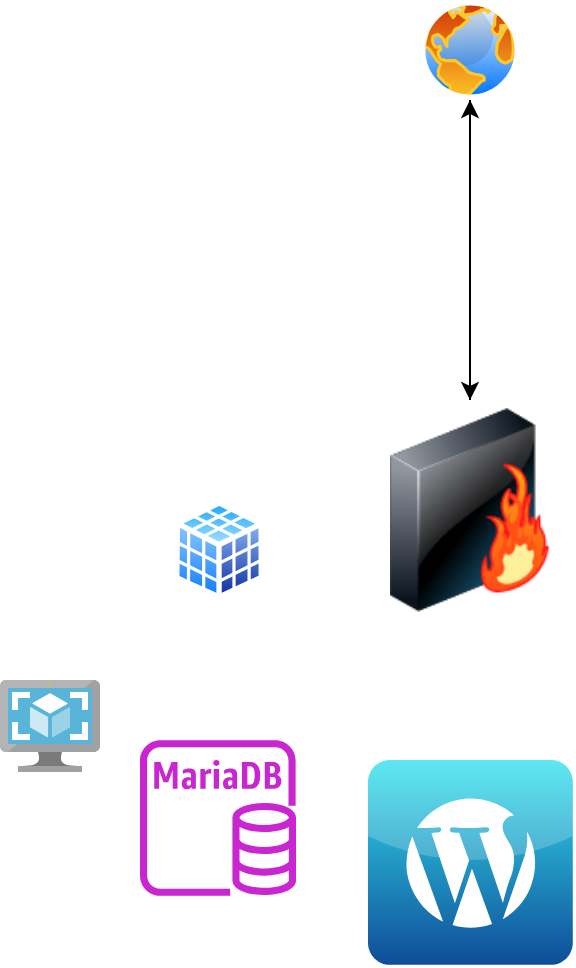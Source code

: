 <mxfile version="24.4.4" type="github">
  <diagram name="Page-1" id="S_j9W3T8xMNqkjD4jAgj">
    <mxGraphModel dx="481" dy="787" grid="1" gridSize="10" guides="1" tooltips="1" connect="1" arrows="1" fold="1" page="1" pageScale="1" pageWidth="827" pageHeight="1169" math="0" shadow="0">
      <root>
        <mxCell id="0" />
        <mxCell id="1" parent="0" />
        <mxCell id="Cf_VLWw0riyPjQMlxdi_-8" style="edgeStyle=orthogonalEdgeStyle;rounded=0;orthogonalLoop=1;jettySize=auto;html=1;" edge="1" parent="1" source="Cf_VLWw0riyPjQMlxdi_-1" target="Cf_VLWw0riyPjQMlxdi_-2">
          <mxGeometry relative="1" as="geometry" />
        </mxCell>
        <mxCell id="Cf_VLWw0riyPjQMlxdi_-1" value="" style="image;aspect=fixed;perimeter=ellipsePerimeter;html=1;align=center;shadow=0;dashed=0;spacingTop=3;image=img/lib/active_directory/internet_globe.svg;" vertex="1" parent="1">
          <mxGeometry x="320" y="70" width="50" height="50" as="geometry" />
        </mxCell>
        <mxCell id="Cf_VLWw0riyPjQMlxdi_-11" style="edgeStyle=orthogonalEdgeStyle;rounded=0;orthogonalLoop=1;jettySize=auto;html=1;" edge="1" parent="1" source="Cf_VLWw0riyPjQMlxdi_-2" target="Cf_VLWw0riyPjQMlxdi_-1">
          <mxGeometry relative="1" as="geometry" />
        </mxCell>
        <mxCell id="Cf_VLWw0riyPjQMlxdi_-2" value="" style="image;html=1;image=img/lib/clip_art/networking/Firewall-page1_128x128.png" vertex="1" parent="1">
          <mxGeometry x="305" y="270" width="80" height="110" as="geometry" />
        </mxCell>
        <mxCell id="Cf_VLWw0riyPjQMlxdi_-5" value="" style="image;sketch=0;aspect=fixed;html=1;points=[];align=center;fontSize=12;image=img/lib/mscae/VM_Images.svg;" vertex="1" parent="1">
          <mxGeometry x="110" y="410" width="50" height="46" as="geometry" />
        </mxCell>
        <mxCell id="Cf_VLWw0riyPjQMlxdi_-6" value="" style="sketch=0;outlineConnect=0;fontColor=#232F3E;gradientColor=none;fillColor=#C925D1;strokeColor=none;dashed=0;verticalLabelPosition=bottom;verticalAlign=top;align=center;html=1;fontSize=12;fontStyle=0;aspect=fixed;pointerEvents=1;shape=mxgraph.aws4.rds_mariadb_instance;" vertex="1" parent="1">
          <mxGeometry x="180" y="440" width="78" height="78" as="geometry" />
        </mxCell>
        <mxCell id="Cf_VLWw0riyPjQMlxdi_-7" value="" style="image;aspect=fixed;perimeter=ellipsePerimeter;html=1;align=center;shadow=0;dashed=0;spacingTop=3;image=img/lib/active_directory/database_cube.svg;" vertex="1" parent="1">
          <mxGeometry x="197" y="320" width="45" height="50" as="geometry" />
        </mxCell>
        <mxCell id="Cf_VLWw0riyPjQMlxdi_-12" value="" style="dashed=0;outlineConnect=0;html=1;align=center;labelPosition=center;verticalLabelPosition=bottom;verticalAlign=top;shape=mxgraph.webicons.wordpress;fillColor=#35E2EE;gradientColor=#0E4D99" vertex="1" parent="1">
          <mxGeometry x="294" y="450" width="102.4" height="102.4" as="geometry" />
        </mxCell>
      </root>
    </mxGraphModel>
  </diagram>
</mxfile>
